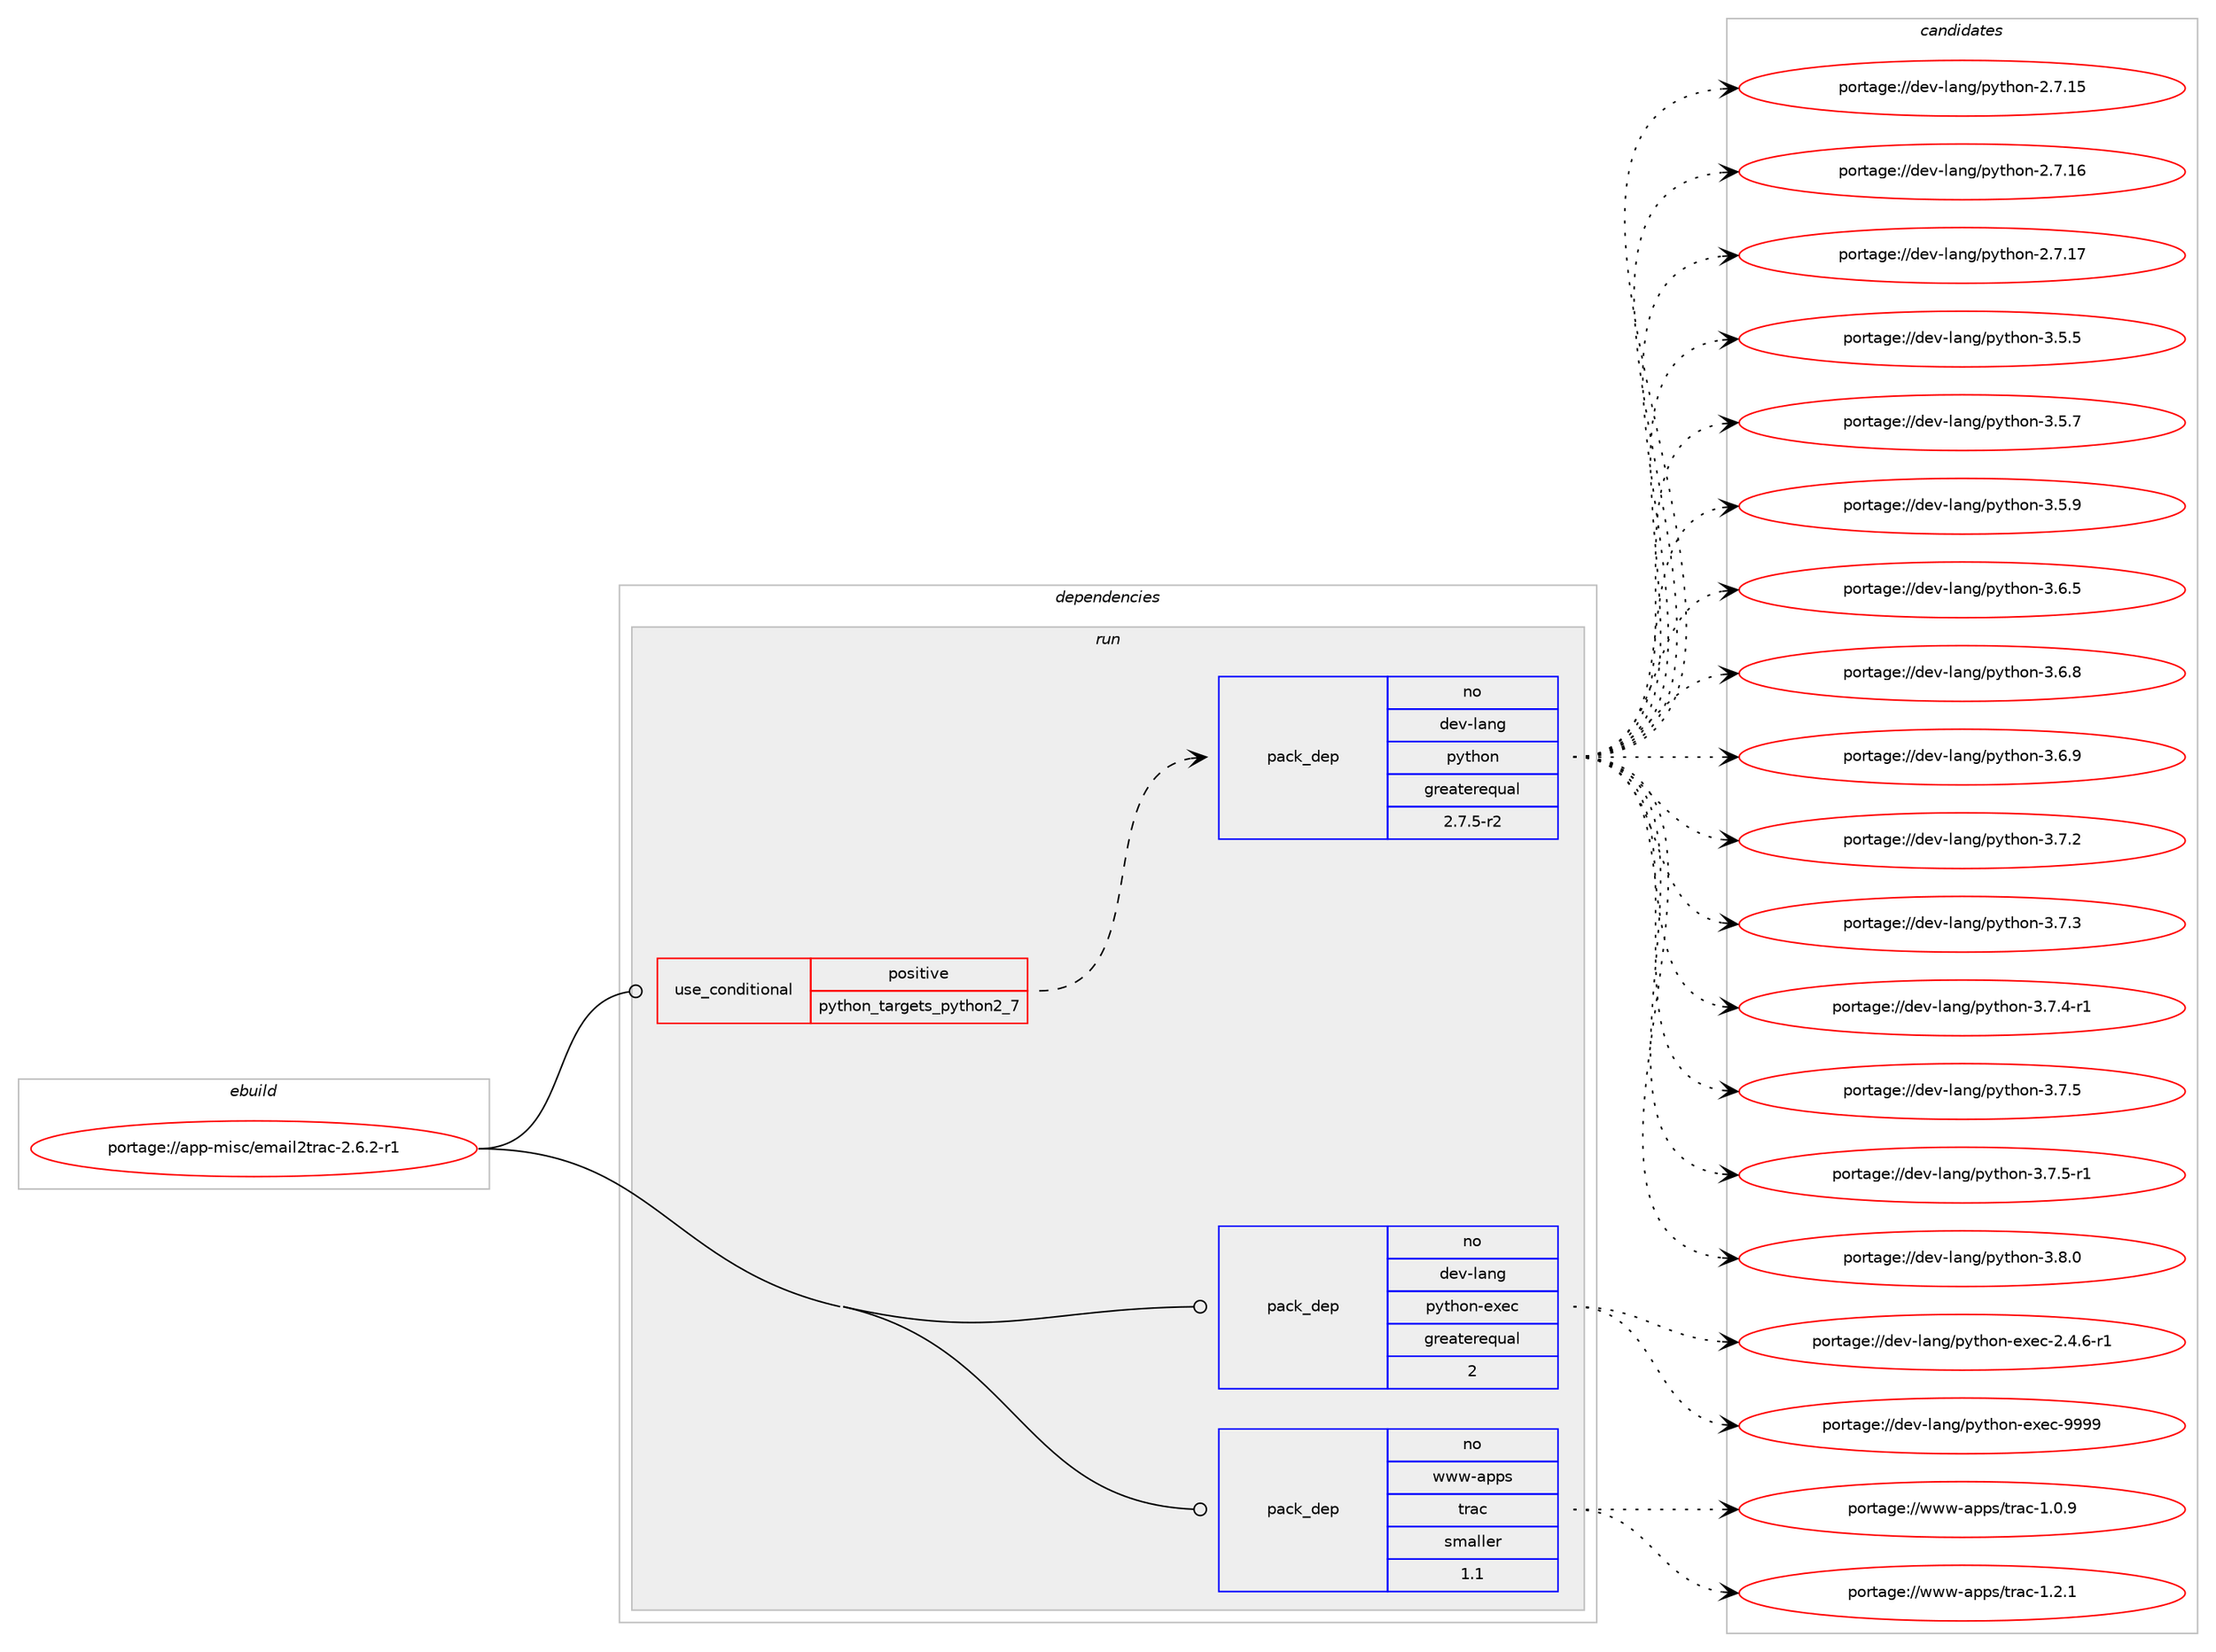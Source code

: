 digraph prolog {

# *************
# Graph options
# *************

newrank=true;
concentrate=true;
compound=true;
graph [rankdir=LR,fontname=Helvetica,fontsize=10,ranksep=1.5];#, ranksep=2.5, nodesep=0.2];
edge  [arrowhead=vee];
node  [fontname=Helvetica,fontsize=10];

# **********
# The ebuild
# **********

subgraph cluster_leftcol {
color=gray;
rank=same;
label=<<i>ebuild</i>>;
id [label="portage://app-misc/email2trac-2.6.2-r1", color=red, width=4, href="../app-misc/email2trac-2.6.2-r1.svg"];
}

# ****************
# The dependencies
# ****************

subgraph cluster_midcol {
color=gray;
label=<<i>dependencies</i>>;
subgraph cluster_compile {
fillcolor="#eeeeee";
style=filled;
label=<<i>compile</i>>;
}
subgraph cluster_compileandrun {
fillcolor="#eeeeee";
style=filled;
label=<<i>compile and run</i>>;
}
subgraph cluster_run {
fillcolor="#eeeeee";
style=filled;
label=<<i>run</i>>;
subgraph cond8469 {
dependency33791 [label=<<TABLE BORDER="0" CELLBORDER="1" CELLSPACING="0" CELLPADDING="4"><TR><TD ROWSPAN="3" CELLPADDING="10">use_conditional</TD></TR><TR><TD>positive</TD></TR><TR><TD>python_targets_python2_7</TD></TR></TABLE>>, shape=none, color=red];
subgraph pack24771 {
dependency33792 [label=<<TABLE BORDER="0" CELLBORDER="1" CELLSPACING="0" CELLPADDING="4" WIDTH="220"><TR><TD ROWSPAN="6" CELLPADDING="30">pack_dep</TD></TR><TR><TD WIDTH="110">no</TD></TR><TR><TD>dev-lang</TD></TR><TR><TD>python</TD></TR><TR><TD>greaterequal</TD></TR><TR><TD>2.7.5-r2</TD></TR></TABLE>>, shape=none, color=blue];
}
dependency33791:e -> dependency33792:w [weight=20,style="dashed",arrowhead="vee"];
}
id:e -> dependency33791:w [weight=20,style="solid",arrowhead="odot"];
subgraph pack24772 {
dependency33793 [label=<<TABLE BORDER="0" CELLBORDER="1" CELLSPACING="0" CELLPADDING="4" WIDTH="220"><TR><TD ROWSPAN="6" CELLPADDING="30">pack_dep</TD></TR><TR><TD WIDTH="110">no</TD></TR><TR><TD>dev-lang</TD></TR><TR><TD>python-exec</TD></TR><TR><TD>greaterequal</TD></TR><TR><TD>2</TD></TR></TABLE>>, shape=none, color=blue];
}
id:e -> dependency33793:w [weight=20,style="solid",arrowhead="odot"];
subgraph pack24773 {
dependency33794 [label=<<TABLE BORDER="0" CELLBORDER="1" CELLSPACING="0" CELLPADDING="4" WIDTH="220"><TR><TD ROWSPAN="6" CELLPADDING="30">pack_dep</TD></TR><TR><TD WIDTH="110">no</TD></TR><TR><TD>www-apps</TD></TR><TR><TD>trac</TD></TR><TR><TD>smaller</TD></TR><TR><TD>1.1</TD></TR></TABLE>>, shape=none, color=blue];
}
id:e -> dependency33794:w [weight=20,style="solid",arrowhead="odot"];
}
}

# **************
# The candidates
# **************

subgraph cluster_choices {
rank=same;
color=gray;
label=<<i>candidates</i>>;

subgraph choice24771 {
color=black;
nodesep=1;
choiceportage10010111845108971101034711212111610411111045504655464953 [label="portage://dev-lang/python-2.7.15", color=red, width=4,href="../dev-lang/python-2.7.15.svg"];
choiceportage10010111845108971101034711212111610411111045504655464954 [label="portage://dev-lang/python-2.7.16", color=red, width=4,href="../dev-lang/python-2.7.16.svg"];
choiceportage10010111845108971101034711212111610411111045504655464955 [label="portage://dev-lang/python-2.7.17", color=red, width=4,href="../dev-lang/python-2.7.17.svg"];
choiceportage100101118451089711010347112121116104111110455146534653 [label="portage://dev-lang/python-3.5.5", color=red, width=4,href="../dev-lang/python-3.5.5.svg"];
choiceportage100101118451089711010347112121116104111110455146534655 [label="portage://dev-lang/python-3.5.7", color=red, width=4,href="../dev-lang/python-3.5.7.svg"];
choiceportage100101118451089711010347112121116104111110455146534657 [label="portage://dev-lang/python-3.5.9", color=red, width=4,href="../dev-lang/python-3.5.9.svg"];
choiceportage100101118451089711010347112121116104111110455146544653 [label="portage://dev-lang/python-3.6.5", color=red, width=4,href="../dev-lang/python-3.6.5.svg"];
choiceportage100101118451089711010347112121116104111110455146544656 [label="portage://dev-lang/python-3.6.8", color=red, width=4,href="../dev-lang/python-3.6.8.svg"];
choiceportage100101118451089711010347112121116104111110455146544657 [label="portage://dev-lang/python-3.6.9", color=red, width=4,href="../dev-lang/python-3.6.9.svg"];
choiceportage100101118451089711010347112121116104111110455146554650 [label="portage://dev-lang/python-3.7.2", color=red, width=4,href="../dev-lang/python-3.7.2.svg"];
choiceportage100101118451089711010347112121116104111110455146554651 [label="portage://dev-lang/python-3.7.3", color=red, width=4,href="../dev-lang/python-3.7.3.svg"];
choiceportage1001011184510897110103471121211161041111104551465546524511449 [label="portage://dev-lang/python-3.7.4-r1", color=red, width=4,href="../dev-lang/python-3.7.4-r1.svg"];
choiceportage100101118451089711010347112121116104111110455146554653 [label="portage://dev-lang/python-3.7.5", color=red, width=4,href="../dev-lang/python-3.7.5.svg"];
choiceportage1001011184510897110103471121211161041111104551465546534511449 [label="portage://dev-lang/python-3.7.5-r1", color=red, width=4,href="../dev-lang/python-3.7.5-r1.svg"];
choiceportage100101118451089711010347112121116104111110455146564648 [label="portage://dev-lang/python-3.8.0", color=red, width=4,href="../dev-lang/python-3.8.0.svg"];
dependency33792:e -> choiceportage10010111845108971101034711212111610411111045504655464953:w [style=dotted,weight="100"];
dependency33792:e -> choiceportage10010111845108971101034711212111610411111045504655464954:w [style=dotted,weight="100"];
dependency33792:e -> choiceportage10010111845108971101034711212111610411111045504655464955:w [style=dotted,weight="100"];
dependency33792:e -> choiceportage100101118451089711010347112121116104111110455146534653:w [style=dotted,weight="100"];
dependency33792:e -> choiceportage100101118451089711010347112121116104111110455146534655:w [style=dotted,weight="100"];
dependency33792:e -> choiceportage100101118451089711010347112121116104111110455146534657:w [style=dotted,weight="100"];
dependency33792:e -> choiceportage100101118451089711010347112121116104111110455146544653:w [style=dotted,weight="100"];
dependency33792:e -> choiceportage100101118451089711010347112121116104111110455146544656:w [style=dotted,weight="100"];
dependency33792:e -> choiceportage100101118451089711010347112121116104111110455146544657:w [style=dotted,weight="100"];
dependency33792:e -> choiceportage100101118451089711010347112121116104111110455146554650:w [style=dotted,weight="100"];
dependency33792:e -> choiceportage100101118451089711010347112121116104111110455146554651:w [style=dotted,weight="100"];
dependency33792:e -> choiceportage1001011184510897110103471121211161041111104551465546524511449:w [style=dotted,weight="100"];
dependency33792:e -> choiceportage100101118451089711010347112121116104111110455146554653:w [style=dotted,weight="100"];
dependency33792:e -> choiceportage1001011184510897110103471121211161041111104551465546534511449:w [style=dotted,weight="100"];
dependency33792:e -> choiceportage100101118451089711010347112121116104111110455146564648:w [style=dotted,weight="100"];
}
subgraph choice24772 {
color=black;
nodesep=1;
choiceportage10010111845108971101034711212111610411111045101120101994550465246544511449 [label="portage://dev-lang/python-exec-2.4.6-r1", color=red, width=4,href="../dev-lang/python-exec-2.4.6-r1.svg"];
choiceportage10010111845108971101034711212111610411111045101120101994557575757 [label="portage://dev-lang/python-exec-9999", color=red, width=4,href="../dev-lang/python-exec-9999.svg"];
dependency33793:e -> choiceportage10010111845108971101034711212111610411111045101120101994550465246544511449:w [style=dotted,weight="100"];
dependency33793:e -> choiceportage10010111845108971101034711212111610411111045101120101994557575757:w [style=dotted,weight="100"];
}
subgraph choice24773 {
color=black;
nodesep=1;
choiceportage1191191194597112112115471161149799454946484657 [label="portage://www-apps/trac-1.0.9", color=red, width=4,href="../www-apps/trac-1.0.9.svg"];
choiceportage1191191194597112112115471161149799454946504649 [label="portage://www-apps/trac-1.2.1", color=red, width=4,href="../www-apps/trac-1.2.1.svg"];
dependency33794:e -> choiceportage1191191194597112112115471161149799454946484657:w [style=dotted,weight="100"];
dependency33794:e -> choiceportage1191191194597112112115471161149799454946504649:w [style=dotted,weight="100"];
}
}

}
